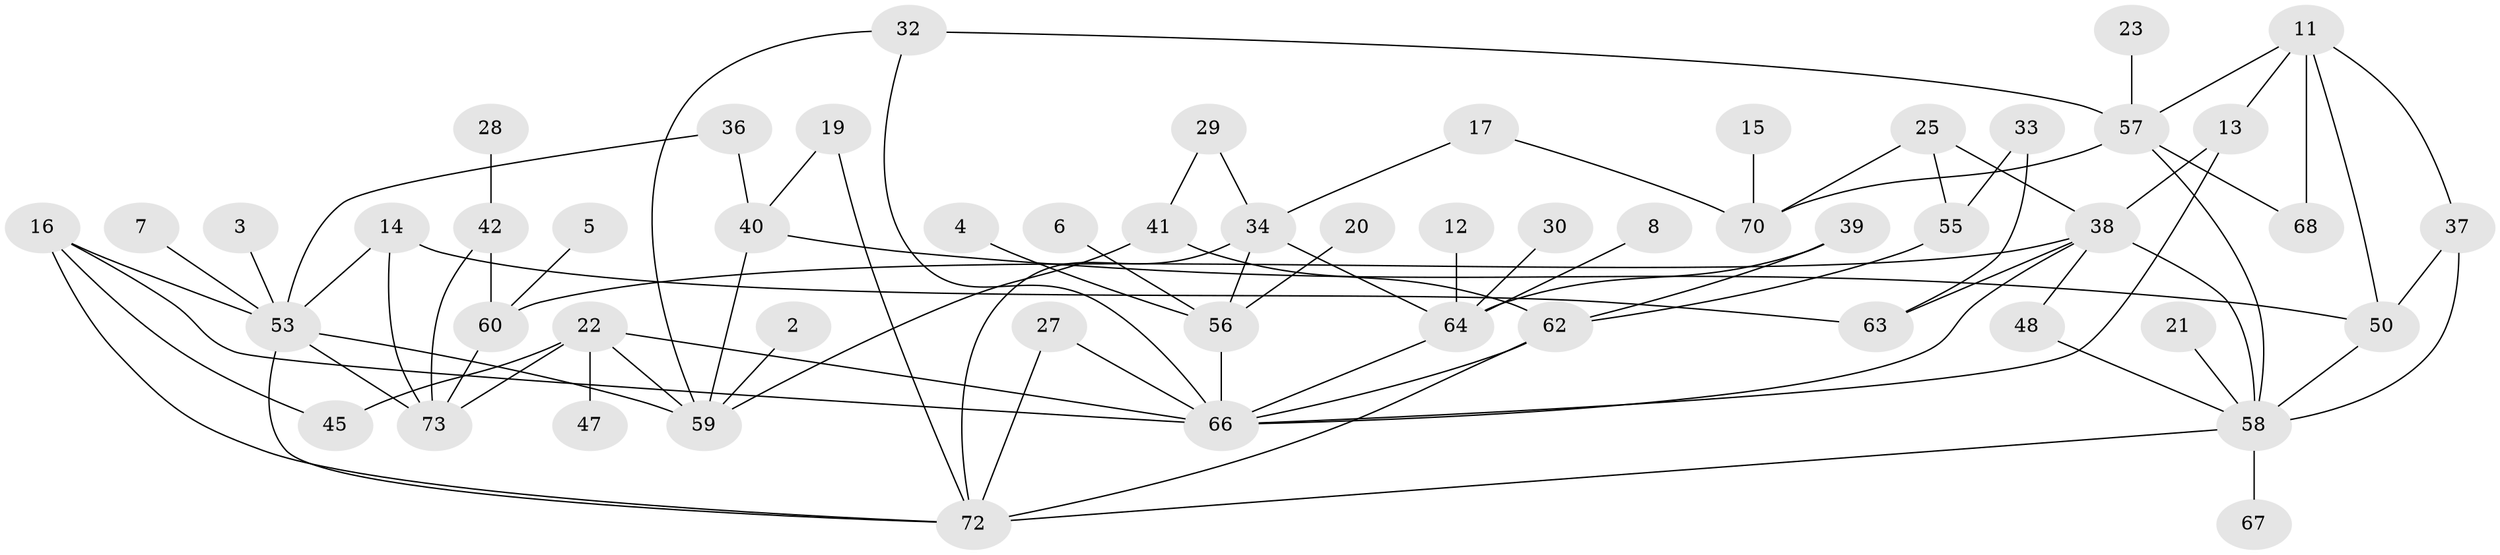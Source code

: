 // original degree distribution, {4: 0.10810810810810811, 5: 0.06756756756756757, 0: 0.10810810810810811, 2: 0.30405405405405406, 3: 0.14864864864864866, 1: 0.25, 6: 0.006756756756756757, 7: 0.006756756756756757}
// Generated by graph-tools (version 1.1) at 2025/46/03/06/25 01:46:56]
// undirected, 54 vertices, 85 edges
graph export_dot {
graph [start="1"]
  node [color=gray90,style=filled];
  2;
  3;
  4;
  5;
  6;
  7;
  8;
  11;
  12;
  13;
  14;
  15;
  16;
  17;
  19;
  20;
  21;
  22;
  23;
  25;
  27;
  28;
  29;
  30;
  32;
  33;
  34;
  36;
  37;
  38;
  39;
  40;
  41;
  42;
  45;
  47;
  48;
  50;
  53;
  55;
  56;
  57;
  58;
  59;
  60;
  62;
  63;
  64;
  66;
  67;
  68;
  70;
  72;
  73;
  2 -- 59 [weight=1.0];
  3 -- 53 [weight=1.0];
  4 -- 56 [weight=1.0];
  5 -- 60 [weight=1.0];
  6 -- 56 [weight=1.0];
  7 -- 53 [weight=1.0];
  8 -- 64 [weight=1.0];
  11 -- 13 [weight=1.0];
  11 -- 37 [weight=1.0];
  11 -- 50 [weight=1.0];
  11 -- 57 [weight=1.0];
  11 -- 68 [weight=1.0];
  12 -- 64 [weight=1.0];
  13 -- 38 [weight=1.0];
  13 -- 66 [weight=1.0];
  14 -- 53 [weight=1.0];
  14 -- 63 [weight=1.0];
  14 -- 73 [weight=1.0];
  15 -- 70 [weight=1.0];
  16 -- 45 [weight=2.0];
  16 -- 53 [weight=1.0];
  16 -- 66 [weight=1.0];
  16 -- 72 [weight=1.0];
  17 -- 34 [weight=1.0];
  17 -- 70 [weight=1.0];
  19 -- 40 [weight=1.0];
  19 -- 72 [weight=1.0];
  20 -- 56 [weight=1.0];
  21 -- 58 [weight=1.0];
  22 -- 45 [weight=1.0];
  22 -- 47 [weight=1.0];
  22 -- 59 [weight=1.0];
  22 -- 66 [weight=1.0];
  22 -- 73 [weight=1.0];
  23 -- 57 [weight=1.0];
  25 -- 38 [weight=1.0];
  25 -- 55 [weight=1.0];
  25 -- 70 [weight=1.0];
  27 -- 66 [weight=1.0];
  27 -- 72 [weight=1.0];
  28 -- 42 [weight=1.0];
  29 -- 34 [weight=1.0];
  29 -- 41 [weight=1.0];
  30 -- 64 [weight=1.0];
  32 -- 57 [weight=1.0];
  32 -- 59 [weight=1.0];
  32 -- 66 [weight=1.0];
  33 -- 55 [weight=1.0];
  33 -- 63 [weight=1.0];
  34 -- 56 [weight=1.0];
  34 -- 64 [weight=1.0];
  34 -- 72 [weight=1.0];
  36 -- 40 [weight=1.0];
  36 -- 53 [weight=1.0];
  37 -- 50 [weight=1.0];
  37 -- 58 [weight=1.0];
  38 -- 48 [weight=1.0];
  38 -- 58 [weight=1.0];
  38 -- 60 [weight=1.0];
  38 -- 63 [weight=1.0];
  38 -- 66 [weight=1.0];
  39 -- 62 [weight=1.0];
  39 -- 64 [weight=1.0];
  40 -- 50 [weight=1.0];
  40 -- 59 [weight=1.0];
  41 -- 59 [weight=1.0];
  41 -- 62 [weight=1.0];
  42 -- 60 [weight=1.0];
  42 -- 73 [weight=1.0];
  48 -- 58 [weight=1.0];
  50 -- 58 [weight=1.0];
  53 -- 59 [weight=1.0];
  53 -- 72 [weight=1.0];
  53 -- 73 [weight=1.0];
  55 -- 62 [weight=1.0];
  56 -- 66 [weight=1.0];
  57 -- 58 [weight=1.0];
  57 -- 68 [weight=1.0];
  57 -- 70 [weight=1.0];
  58 -- 67 [weight=1.0];
  58 -- 72 [weight=1.0];
  60 -- 73 [weight=1.0];
  62 -- 66 [weight=1.0];
  62 -- 72 [weight=1.0];
  64 -- 66 [weight=1.0];
}
